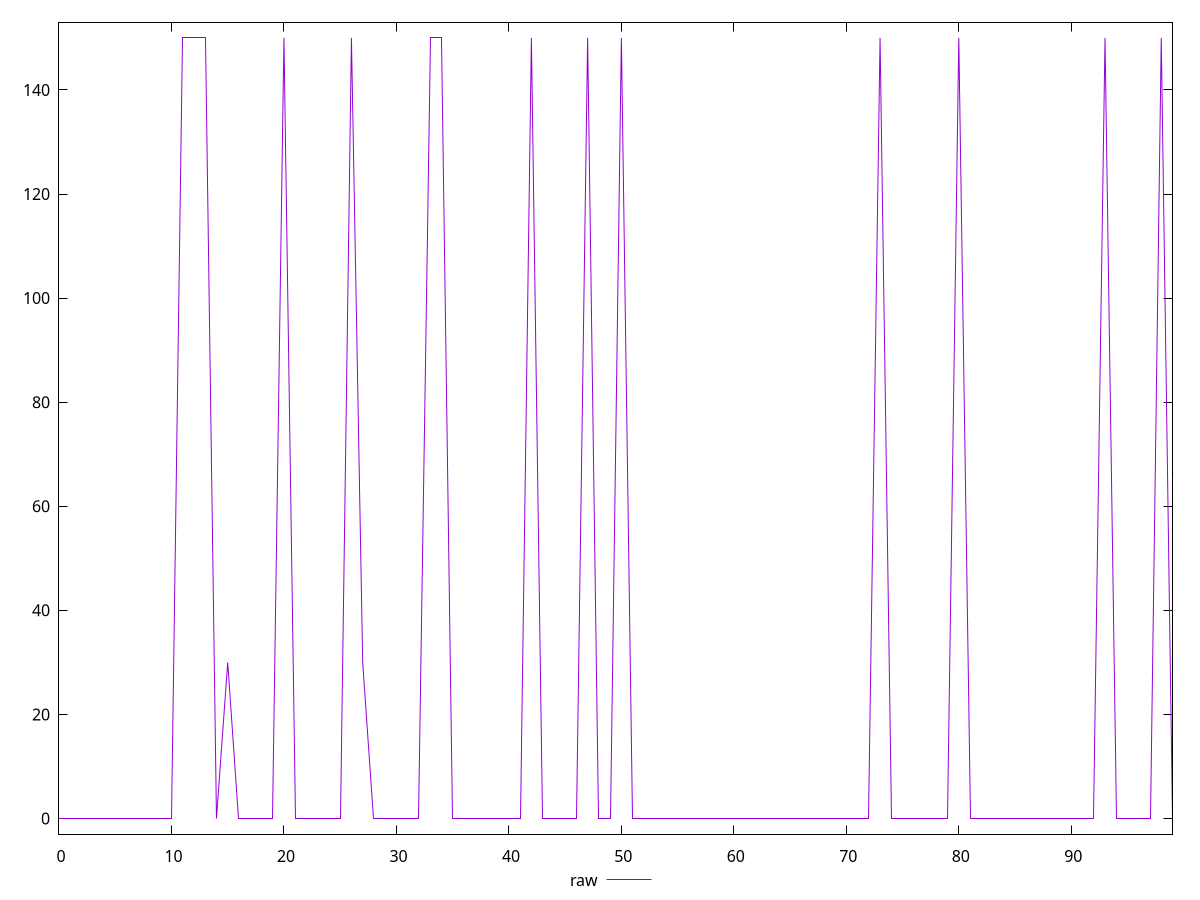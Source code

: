 reset

$raw <<EOF
0 0
1 0
2 0
3 0
4 0
5 0
6 0
7 0
8 0
9 0
10 0
11 150
12 150
13 150
14 0
15 30
16 0
17 0
18 0
19 0
20 150
21 0
22 0
23 0
24 0
25 0
26 150
27 30
28 0
29 0
30 0
31 0
32 0
33 150
34 150
35 0
36 0
37 0
38 0
39 0
40 0
41 0
42 150
43 0
44 0
45 0
46 0
47 150
48 0
49 0
50 150
51 0
52 0
53 0
54 0
55 0
56 0
57 0
58 0
59 0
60 0
61 0
62 0
63 0
64 0
65 0
66 0
67 0
68 0
69 0
70 0
71 0
72 0
73 150
74 0
75 0
76 0
77 0
78 0
79 0
80 150
81 0
82 0
83 0
84 0
85 0
86 0
87 0
88 0
89 0
90 0
91 0
92 0
93 150
94 0
95 0
96 0
97 0
98 150
99 0
EOF

set key outside below
set xrange [0:99]
set yrange [-3:153]
set trange [-3:153]
set terminal svg size 640, 500 enhanced background rgb 'white'
set output "report_00017_2021-02-10T15-08-03.406Z/unminified-javascript/samples/pages+cached/raw/values.svg"

plot $raw title "raw" with line

reset
